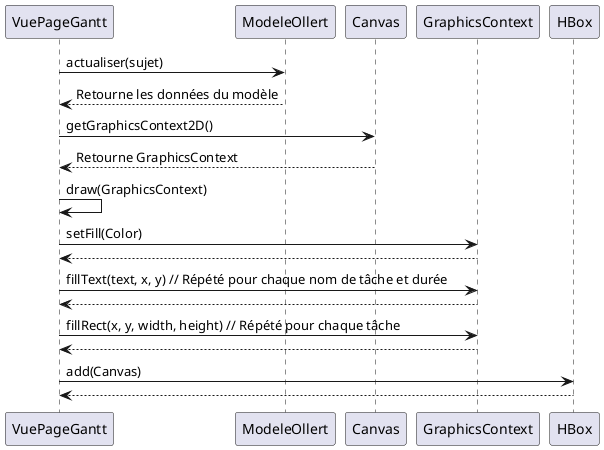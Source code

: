 @startuml
VuePageGantt -> ModeleOllert : actualiser(sujet)
ModeleOllert --> VuePageGantt : Retourne les données du modèle
VuePageGantt -> Canvas : getGraphicsContext2D()
Canvas --> VuePageGantt : Retourne GraphicsContext
VuePageGantt -> VuePageGantt : draw(GraphicsContext)
VuePageGantt -> GraphicsContext : setFill(Color)
GraphicsContext --> VuePageGantt
VuePageGantt -> GraphicsContext : fillText(text, x, y) // Répété pour chaque nom de tâche et durée
GraphicsContext --> VuePageGantt
VuePageGantt -> GraphicsContext : fillRect(x, y, width, height) // Répété pour chaque tâche
GraphicsContext --> VuePageGantt
VuePageGantt -> HBox : add(Canvas)
HBox --> VuePageGantt
@enduml